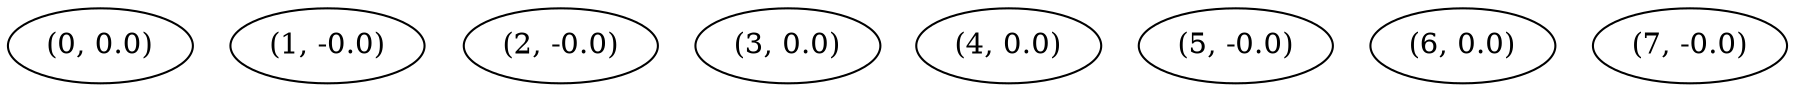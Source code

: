 digraph {
    0 [ label = "(0, 0.0)" ]
    1 [ label = "(1, -0.0)" ]
    2 [ label = "(2, -0.0)" ]
    3 [ label = "(3, 0.0)" ]
    4 [ label = "(4, 0.0)" ]
    5 [ label = "(5, -0.0)" ]
    6 [ label = "(6, 0.0)" ]
    7 [ label = "(7, -0.0)" ]
}

